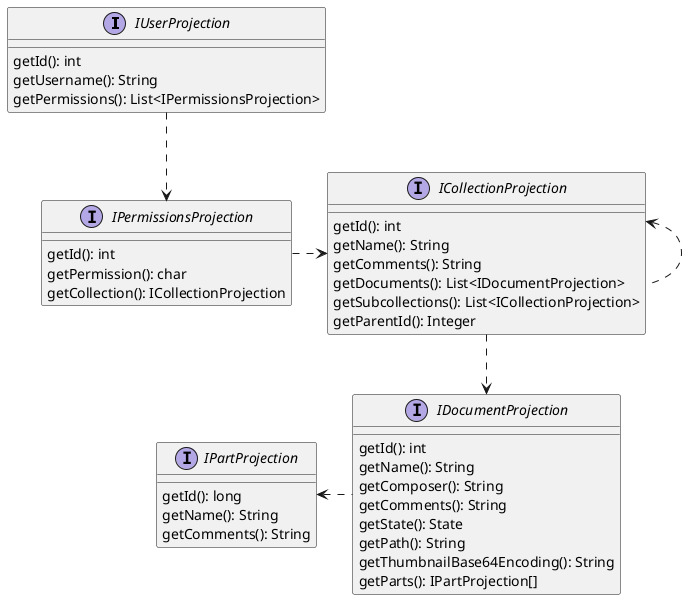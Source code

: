 ' -----------------------------------------------------------------------------------------------------------
```puml
@startuml spring_projections
interface IUserProjection {
    getId(): int
    getUsername(): String
    getPermissions(): List<IPermissionsProjection>
}

IUserProjection ..> IPermissionsProjection

interface IPermissionsProjection {
    getId(): int
    getPermission(): char
    getCollection(): ICollectionProjection
}

IPermissionsProjection .> ICollectionProjection

interface ICollectionProjection {
    getId(): int
    getName(): String
    getComments(): String
    getDocuments(): List<IDocumentProjection>
    getSubcollections(): List<ICollectionProjection>
    getParentId(): Integer
}

ICollectionProjection ..> IDocumentProjection
ICollectionProjection <. ICollectionProjection

interface IDocumentProjection {
    getId(): int
    getName(): String
    getComposer(): String
    getComments(): String
    getState(): State
    getPath(): String
    getThumbnailBase64Encoding(): String
    getParts(): IPartProjection[]
}

IPartProjection <. IDocumentProjection

interface IPartProjection {
    getId(): long
    getName(): String
    getComments(): String
}


@enduml
```